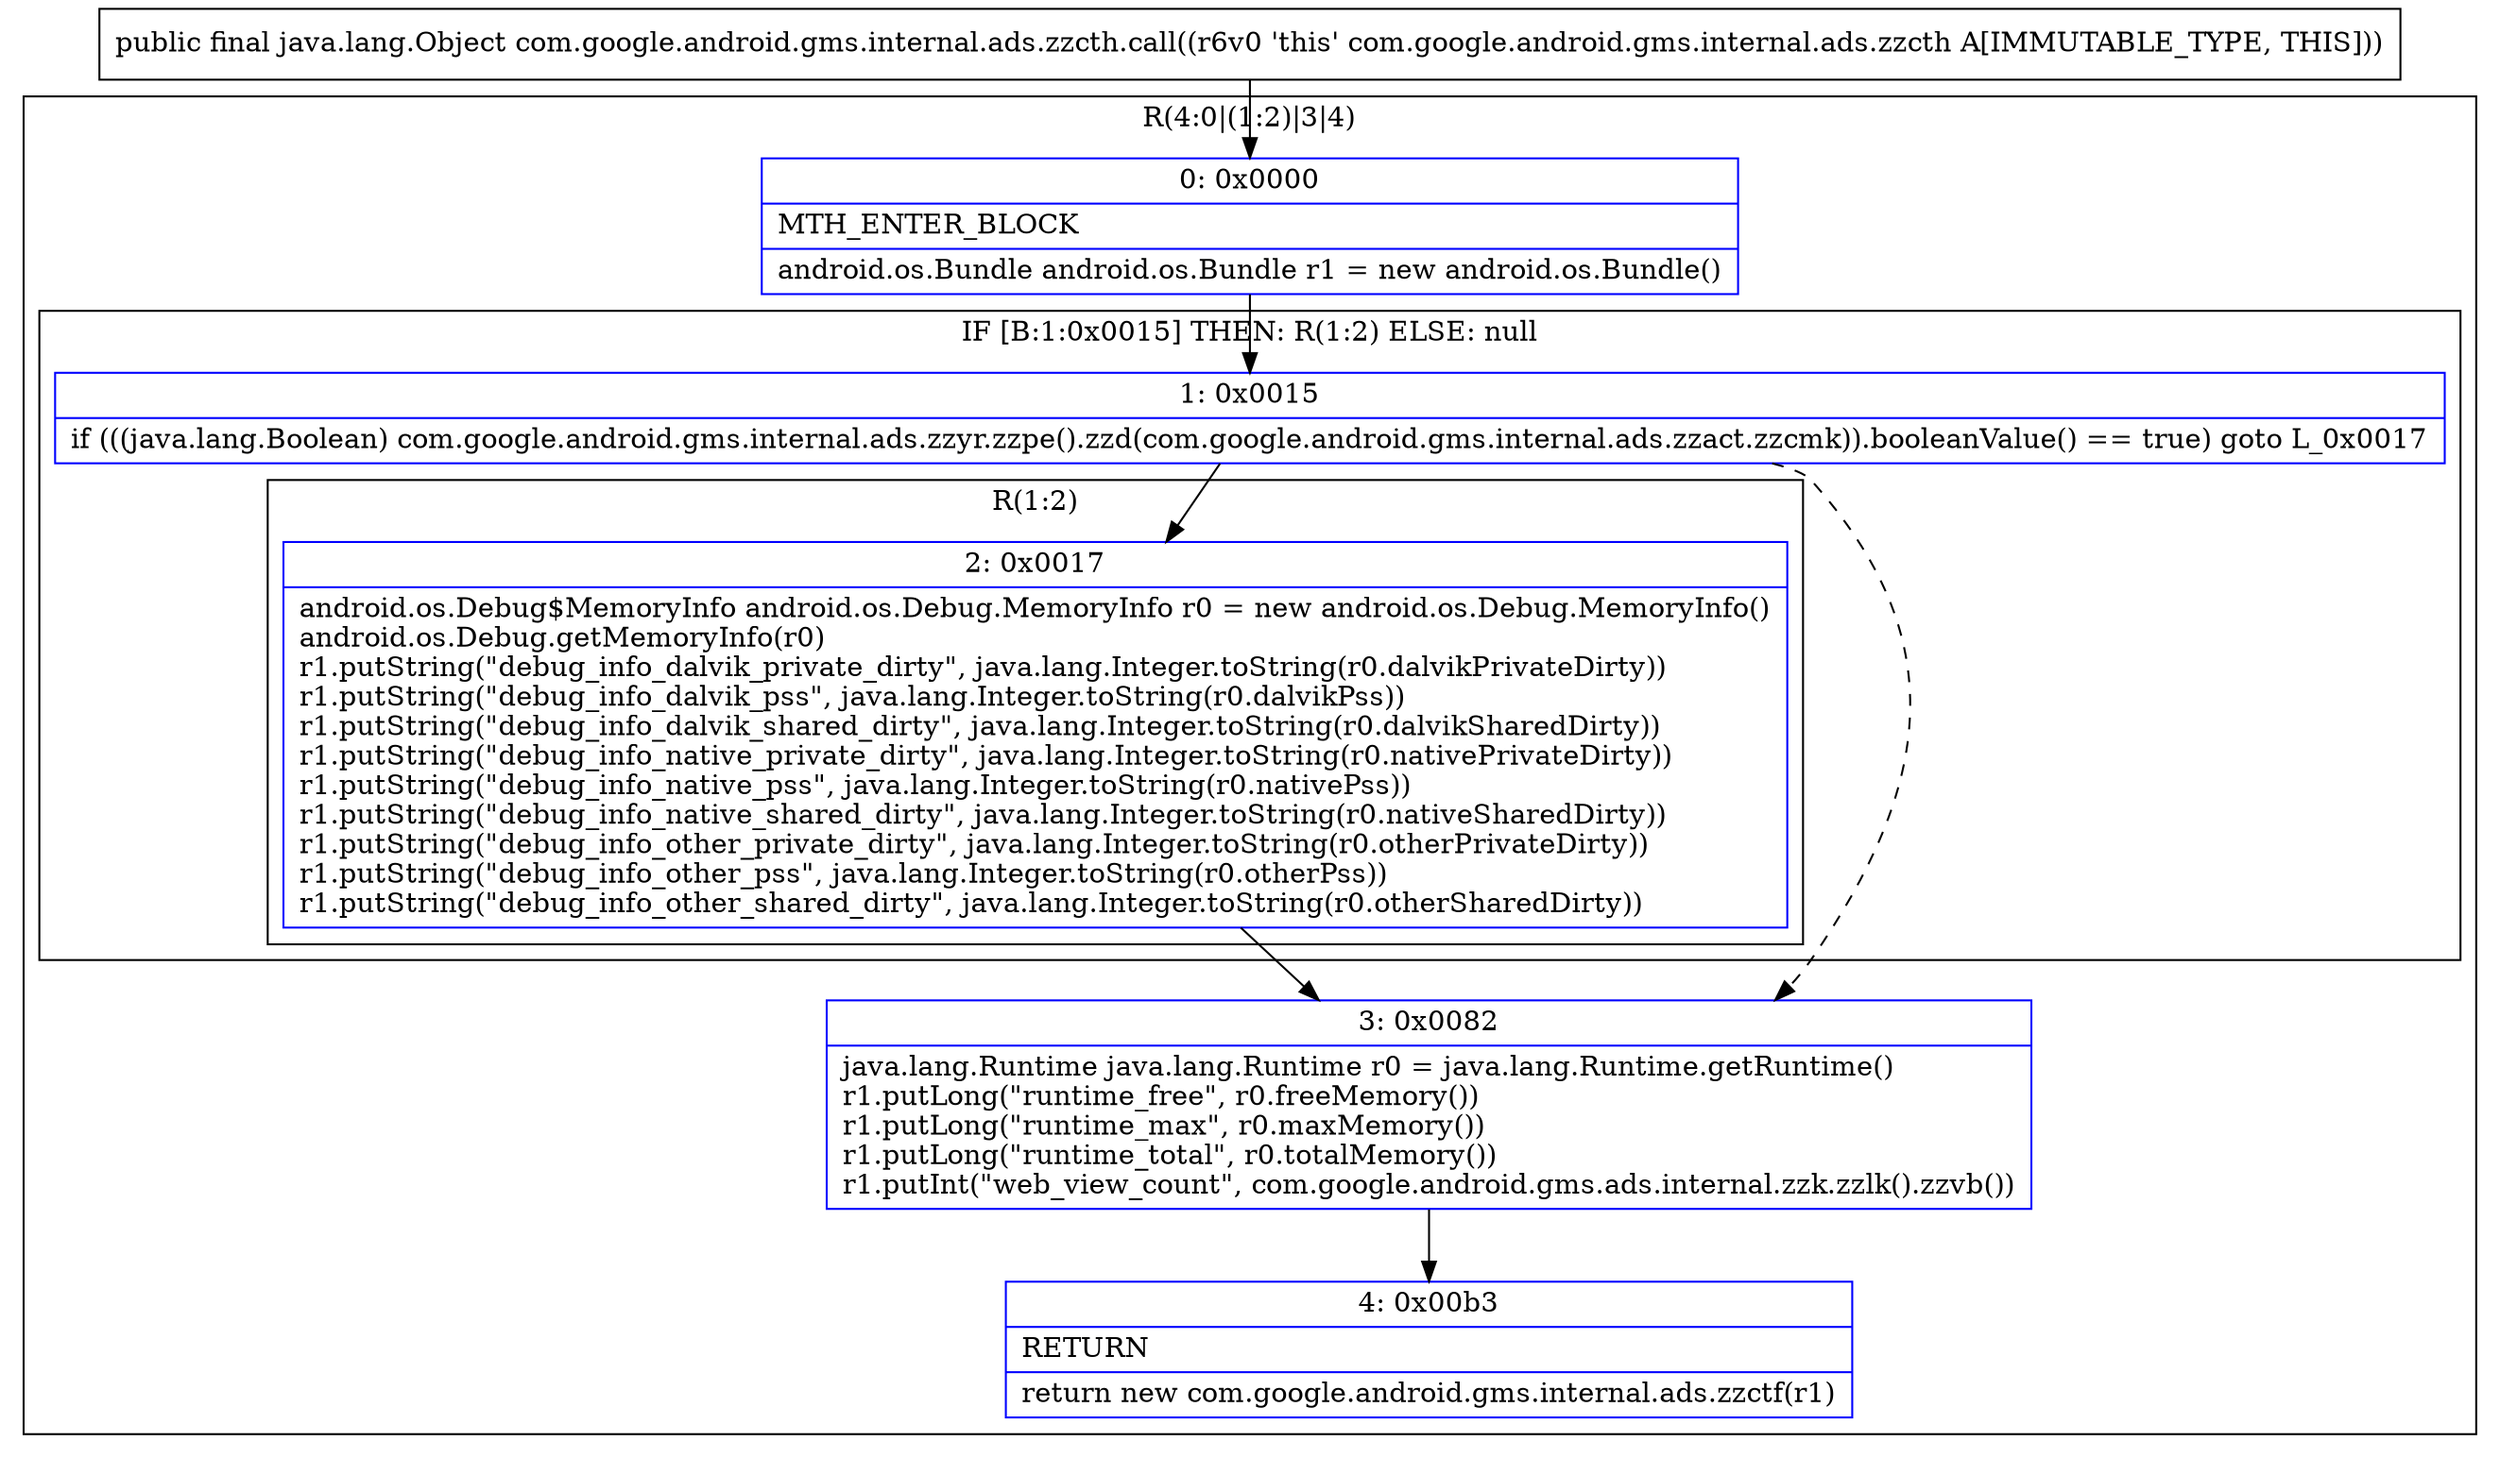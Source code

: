 digraph "CFG forcom.google.android.gms.internal.ads.zzcth.call()Ljava\/lang\/Object;" {
subgraph cluster_Region_574900922 {
label = "R(4:0|(1:2)|3|4)";
node [shape=record,color=blue];
Node_0 [shape=record,label="{0\:\ 0x0000|MTH_ENTER_BLOCK\l|android.os.Bundle android.os.Bundle r1 = new android.os.Bundle()\l}"];
subgraph cluster_IfRegion_1934641295 {
label = "IF [B:1:0x0015] THEN: R(1:2) ELSE: null";
node [shape=record,color=blue];
Node_1 [shape=record,label="{1\:\ 0x0015|if (((java.lang.Boolean) com.google.android.gms.internal.ads.zzyr.zzpe().zzd(com.google.android.gms.internal.ads.zzact.zzcmk)).booleanValue() == true) goto L_0x0017\l}"];
subgraph cluster_Region_2097171526 {
label = "R(1:2)";
node [shape=record,color=blue];
Node_2 [shape=record,label="{2\:\ 0x0017|android.os.Debug$MemoryInfo android.os.Debug.MemoryInfo r0 = new android.os.Debug.MemoryInfo()\landroid.os.Debug.getMemoryInfo(r0)\lr1.putString(\"debug_info_dalvik_private_dirty\", java.lang.Integer.toString(r0.dalvikPrivateDirty))\lr1.putString(\"debug_info_dalvik_pss\", java.lang.Integer.toString(r0.dalvikPss))\lr1.putString(\"debug_info_dalvik_shared_dirty\", java.lang.Integer.toString(r0.dalvikSharedDirty))\lr1.putString(\"debug_info_native_private_dirty\", java.lang.Integer.toString(r0.nativePrivateDirty))\lr1.putString(\"debug_info_native_pss\", java.lang.Integer.toString(r0.nativePss))\lr1.putString(\"debug_info_native_shared_dirty\", java.lang.Integer.toString(r0.nativeSharedDirty))\lr1.putString(\"debug_info_other_private_dirty\", java.lang.Integer.toString(r0.otherPrivateDirty))\lr1.putString(\"debug_info_other_pss\", java.lang.Integer.toString(r0.otherPss))\lr1.putString(\"debug_info_other_shared_dirty\", java.lang.Integer.toString(r0.otherSharedDirty))\l}"];
}
}
Node_3 [shape=record,label="{3\:\ 0x0082|java.lang.Runtime java.lang.Runtime r0 = java.lang.Runtime.getRuntime()\lr1.putLong(\"runtime_free\", r0.freeMemory())\lr1.putLong(\"runtime_max\", r0.maxMemory())\lr1.putLong(\"runtime_total\", r0.totalMemory())\lr1.putInt(\"web_view_count\", com.google.android.gms.ads.internal.zzk.zzlk().zzvb())\l}"];
Node_4 [shape=record,label="{4\:\ 0x00b3|RETURN\l|return new com.google.android.gms.internal.ads.zzctf(r1)\l}"];
}
MethodNode[shape=record,label="{public final java.lang.Object com.google.android.gms.internal.ads.zzcth.call((r6v0 'this' com.google.android.gms.internal.ads.zzcth A[IMMUTABLE_TYPE, THIS])) }"];
MethodNode -> Node_0;
Node_0 -> Node_1;
Node_1 -> Node_2;
Node_1 -> Node_3[style=dashed];
Node_2 -> Node_3;
Node_3 -> Node_4;
}

